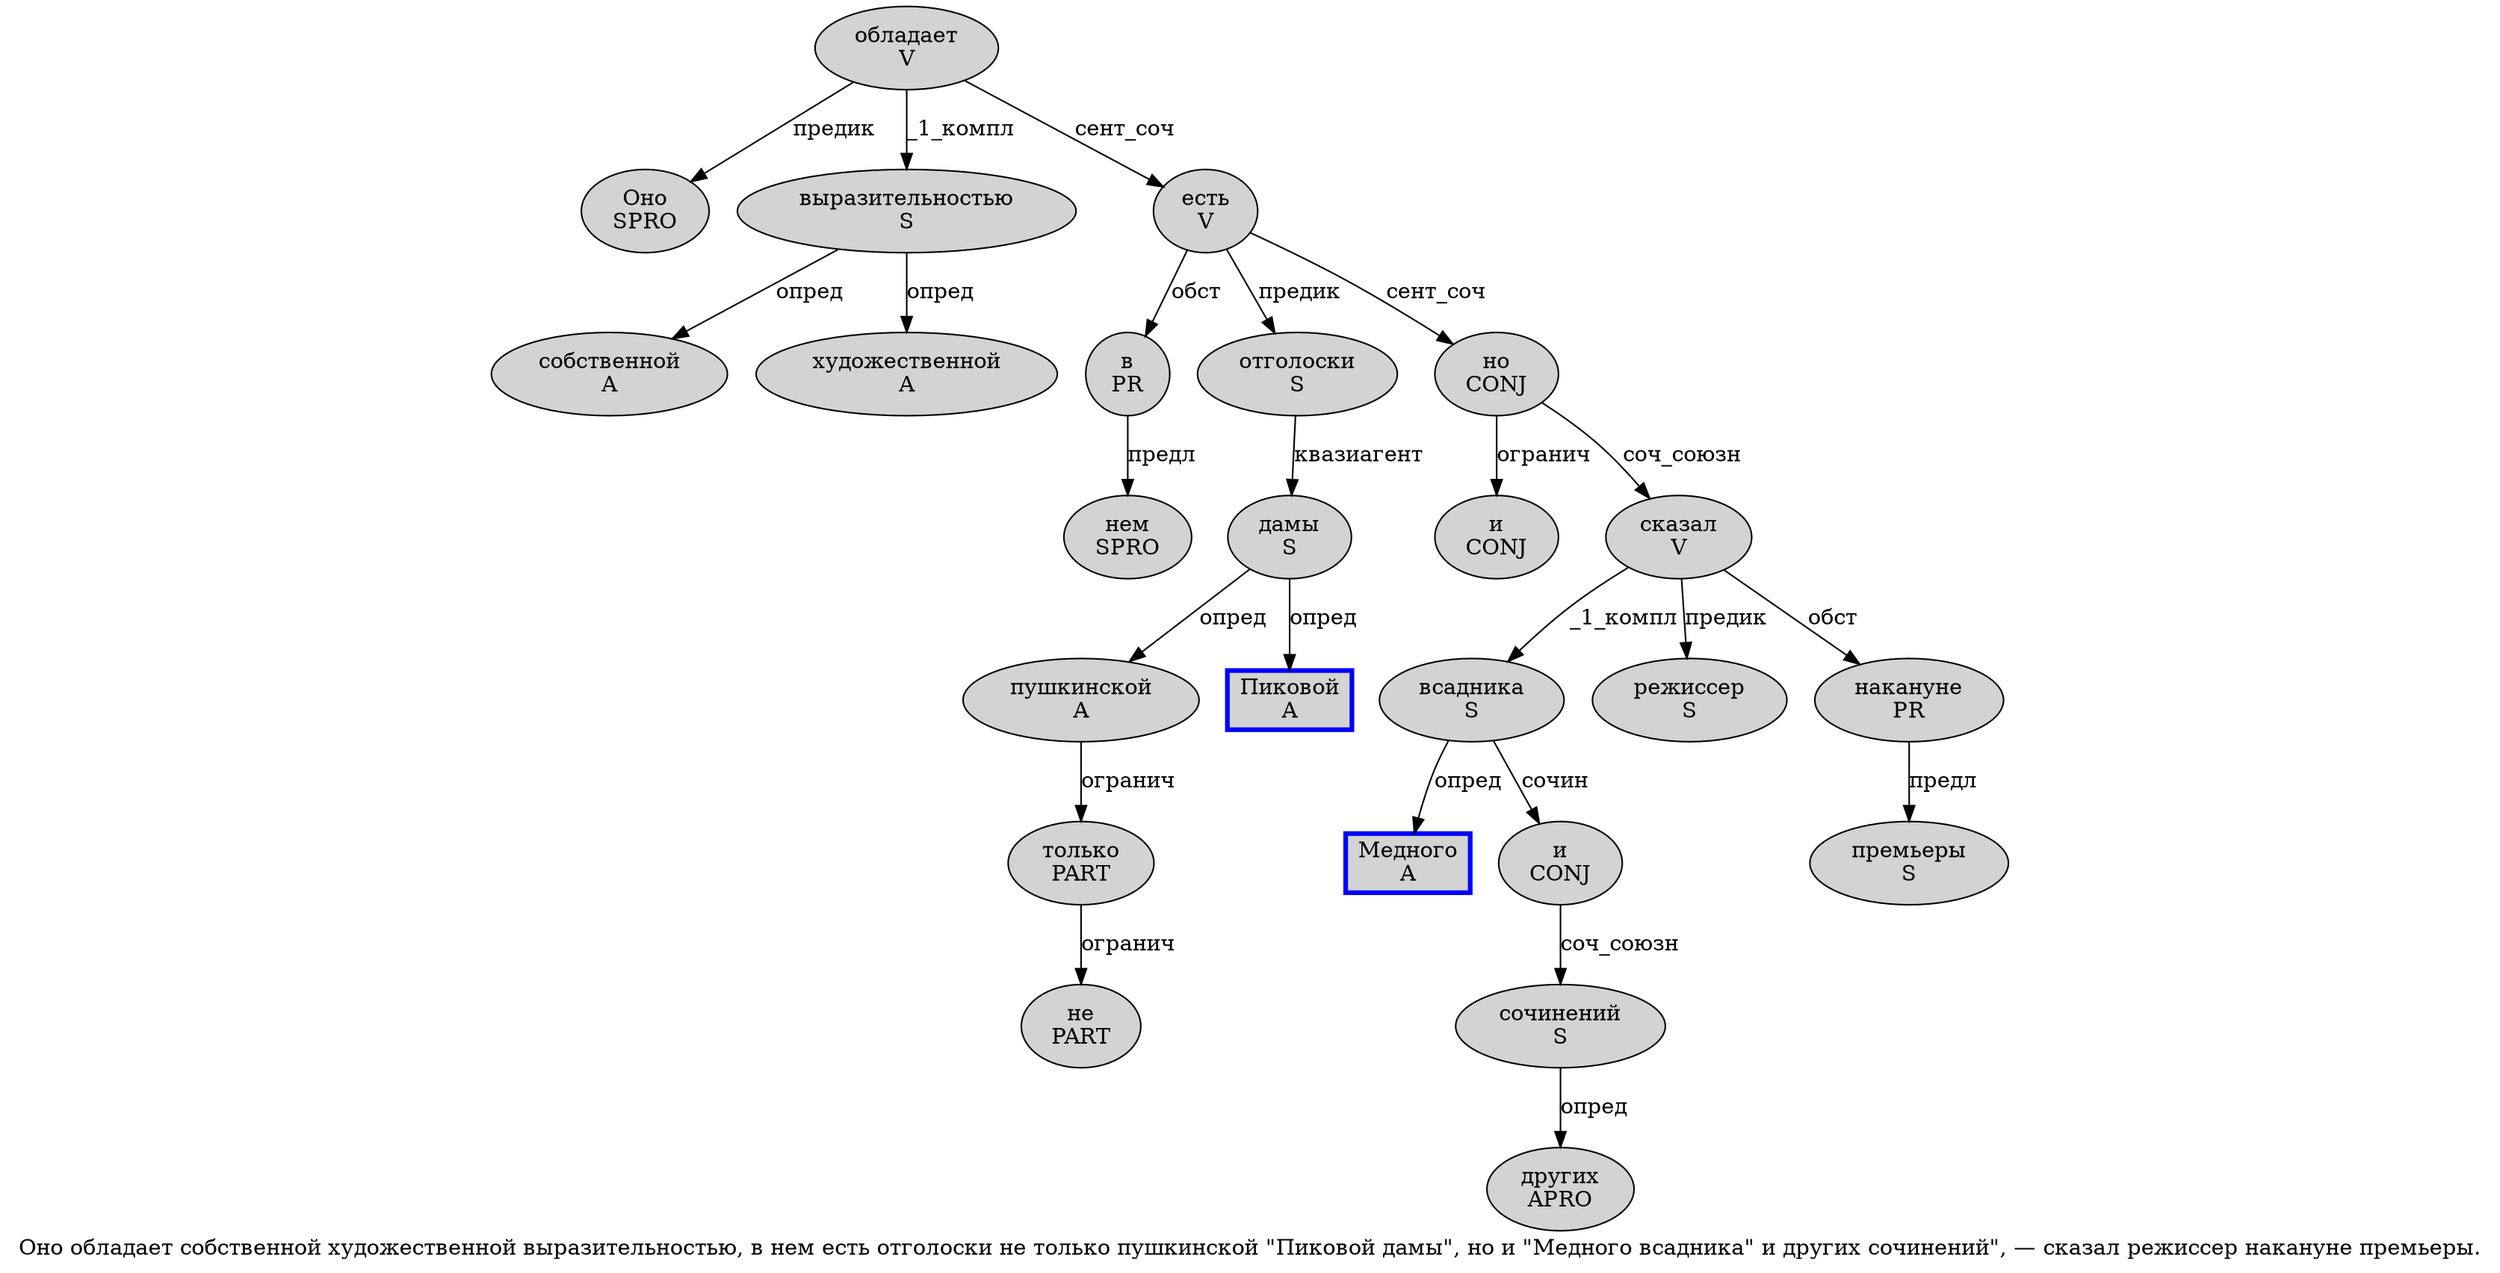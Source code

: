 digraph SENTENCE_843 {
	graph [label="Оно обладает собственной художественной выразительностью, в нем есть отголоски не только пушкинской \"Пиковой дамы\", но и \"Медного всадника\" и других сочинений\", — сказал режиссер накануне премьеры."]
	node [style=filled]
		0 [label="Оно
SPRO" color="" fillcolor=lightgray penwidth=1 shape=ellipse]
		1 [label="обладает
V" color="" fillcolor=lightgray penwidth=1 shape=ellipse]
		2 [label="собственной
A" color="" fillcolor=lightgray penwidth=1 shape=ellipse]
		3 [label="художественной
A" color="" fillcolor=lightgray penwidth=1 shape=ellipse]
		4 [label="выразительностью
S" color="" fillcolor=lightgray penwidth=1 shape=ellipse]
		6 [label="в
PR" color="" fillcolor=lightgray penwidth=1 shape=ellipse]
		7 [label="нем
SPRO" color="" fillcolor=lightgray penwidth=1 shape=ellipse]
		8 [label="есть
V" color="" fillcolor=lightgray penwidth=1 shape=ellipse]
		9 [label="отголоски
S" color="" fillcolor=lightgray penwidth=1 shape=ellipse]
		10 [label="не
PART" color="" fillcolor=lightgray penwidth=1 shape=ellipse]
		11 [label="только
PART" color="" fillcolor=lightgray penwidth=1 shape=ellipse]
		12 [label="пушкинской
A" color="" fillcolor=lightgray penwidth=1 shape=ellipse]
		14 [label="Пиковой
A" color=blue fillcolor=lightgray penwidth=3 shape=box]
		15 [label="дамы
S" color="" fillcolor=lightgray penwidth=1 shape=ellipse]
		18 [label="но
CONJ" color="" fillcolor=lightgray penwidth=1 shape=ellipse]
		19 [label="и
CONJ" color="" fillcolor=lightgray penwidth=1 shape=ellipse]
		21 [label="Медного
A" color=blue fillcolor=lightgray penwidth=3 shape=box]
		22 [label="всадника
S" color="" fillcolor=lightgray penwidth=1 shape=ellipse]
		24 [label="и
CONJ" color="" fillcolor=lightgray penwidth=1 shape=ellipse]
		25 [label="других
APRO" color="" fillcolor=lightgray penwidth=1 shape=ellipse]
		26 [label="сочинений
S" color="" fillcolor=lightgray penwidth=1 shape=ellipse]
		30 [label="сказал
V" color="" fillcolor=lightgray penwidth=1 shape=ellipse]
		31 [label="режиссер
S" color="" fillcolor=lightgray penwidth=1 shape=ellipse]
		32 [label="накануне
PR" color="" fillcolor=lightgray penwidth=1 shape=ellipse]
		33 [label="премьеры
S" color="" fillcolor=lightgray penwidth=1 shape=ellipse]
			26 -> 25 [label="опред"]
			1 -> 0 [label="предик"]
			1 -> 4 [label="_1_компл"]
			1 -> 8 [label="сент_соч"]
			8 -> 6 [label="обст"]
			8 -> 9 [label="предик"]
			8 -> 18 [label="сент_соч"]
			11 -> 10 [label="огранич"]
			24 -> 26 [label="соч_союзн"]
			22 -> 21 [label="опред"]
			22 -> 24 [label="сочин"]
			12 -> 11 [label="огранич"]
			15 -> 12 [label="опред"]
			15 -> 14 [label="опред"]
			6 -> 7 [label="предл"]
			30 -> 22 [label="_1_компл"]
			30 -> 31 [label="предик"]
			30 -> 32 [label="обст"]
			9 -> 15 [label="квазиагент"]
			4 -> 2 [label="опред"]
			4 -> 3 [label="опред"]
			32 -> 33 [label="предл"]
			18 -> 19 [label="огранич"]
			18 -> 30 [label="соч_союзн"]
}